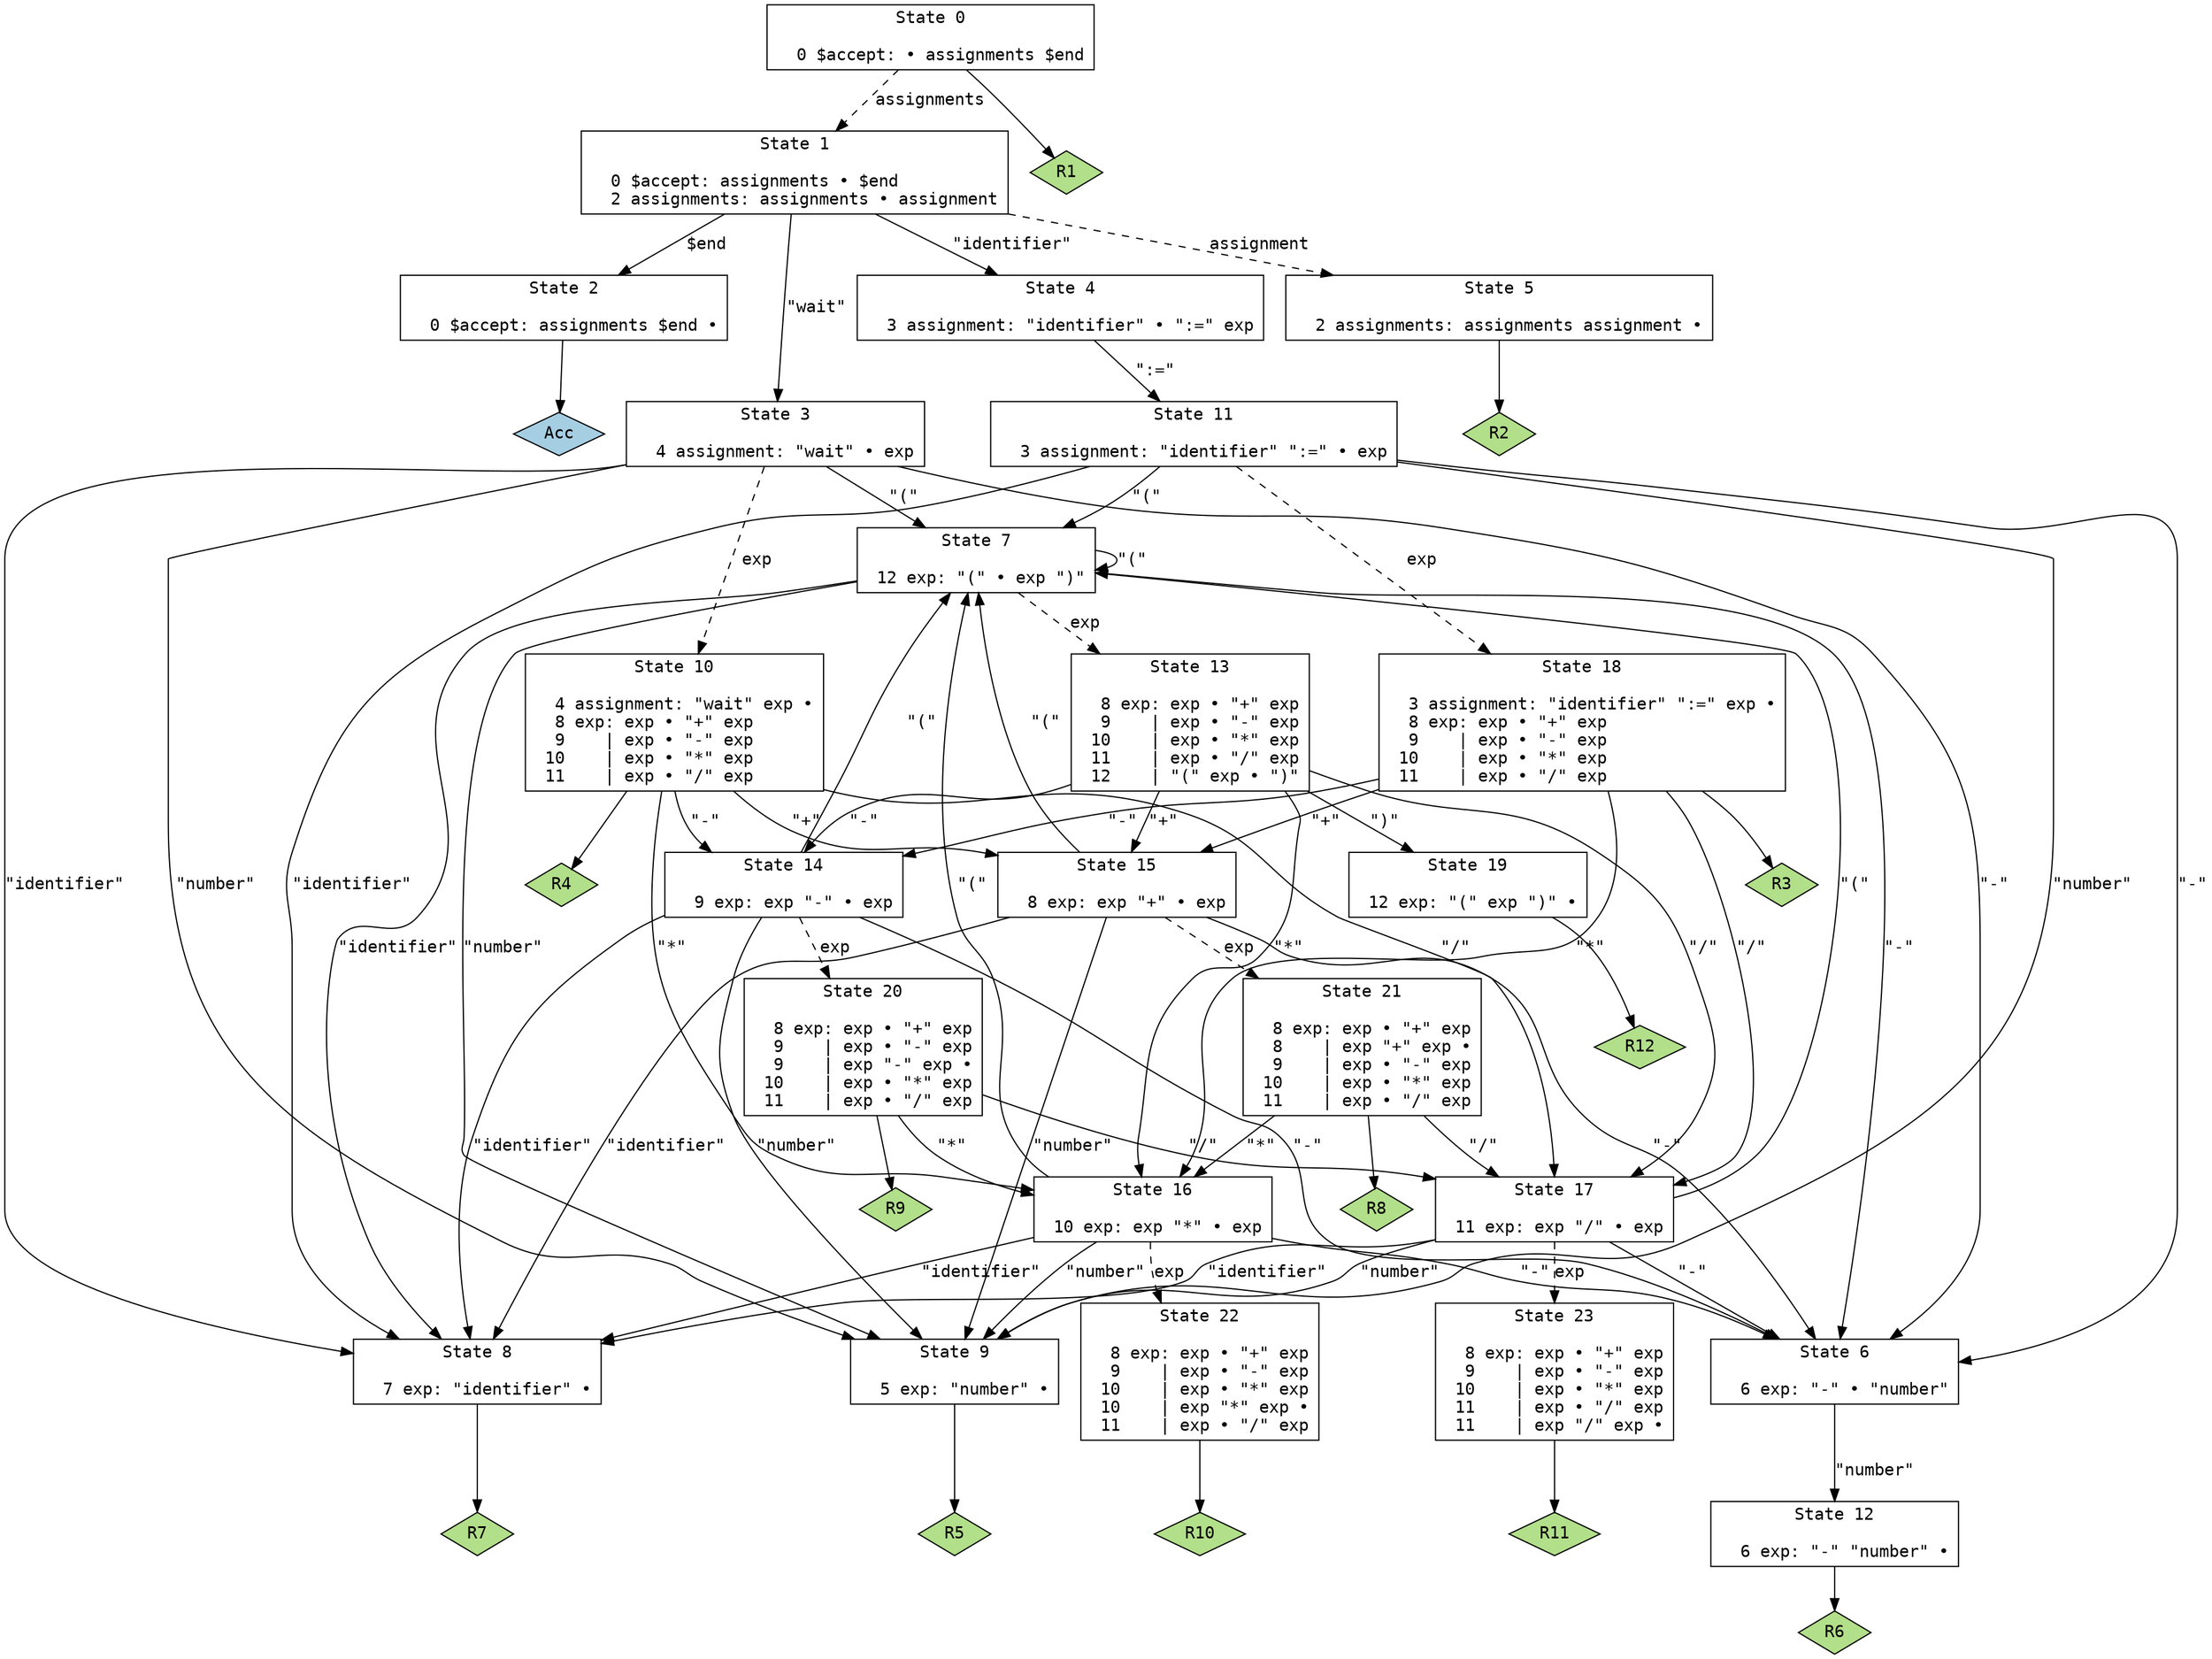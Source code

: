 // Generated by GNU Bison 3.8.2.
// Report bugs to <bug-bison@gnu.org>.
// Home page: <https://www.gnu.org/software/bison/>.

digraph "parser.yy"
{
  node [fontname = courier, shape = box, colorscheme = paired6]
  edge [fontname = courier]

  0 [label="State 0\n\l  0 $accept: • assignments $end\l"]
  0 -> 1 [style=dashed label="assignments"]
  0 -> "0R1" [style=solid]
 "0R1" [label="R1", fillcolor=3, shape=diamond, style=filled]
  1 [label="State 1\n\l  0 $accept: assignments • $end\l  2 assignments: assignments • assignment\l"]
  1 -> 2 [style=solid label="$end"]
  1 -> 3 [style=solid label="\"wait\""]
  1 -> 4 [style=solid label="\"identifier\""]
  1 -> 5 [style=dashed label="assignment"]
  2 [label="State 2\n\l  0 $accept: assignments $end •\l"]
  2 -> "2R0" [style=solid]
 "2R0" [label="Acc", fillcolor=1, shape=diamond, style=filled]
  3 [label="State 3\n\l  4 assignment: \"wait\" • exp\l"]
  3 -> 6 [style=solid label="\"-\""]
  3 -> 7 [style=solid label="\"(\""]
  3 -> 8 [style=solid label="\"identifier\""]
  3 -> 9 [style=solid label="\"number\""]
  3 -> 10 [style=dashed label="exp"]
  4 [label="State 4\n\l  3 assignment: \"identifier\" • \":=\" exp\l"]
  4 -> 11 [style=solid label="\":=\""]
  5 [label="State 5\n\l  2 assignments: assignments assignment •\l"]
  5 -> "5R2" [style=solid]
 "5R2" [label="R2", fillcolor=3, shape=diamond, style=filled]
  6 [label="State 6\n\l  6 exp: \"-\" • \"number\"\l"]
  6 -> 12 [style=solid label="\"number\""]
  7 [label="State 7\n\l 12 exp: \"(\" • exp \")\"\l"]
  7 -> 6 [style=solid label="\"-\""]
  7 -> 7 [style=solid label="\"(\""]
  7 -> 8 [style=solid label="\"identifier\""]
  7 -> 9 [style=solid label="\"number\""]
  7 -> 13 [style=dashed label="exp"]
  8 [label="State 8\n\l  7 exp: \"identifier\" •\l"]
  8 -> "8R7" [style=solid]
 "8R7" [label="R7", fillcolor=3, shape=diamond, style=filled]
  9 [label="State 9\n\l  5 exp: \"number\" •\l"]
  9 -> "9R5" [style=solid]
 "9R5" [label="R5", fillcolor=3, shape=diamond, style=filled]
  10 [label="State 10\n\l  4 assignment: \"wait\" exp •\l  8 exp: exp • \"+\" exp\l  9    | exp • \"-\" exp\l 10    | exp • \"*\" exp\l 11    | exp • \"/\" exp\l"]
  10 -> 14 [style=solid label="\"-\""]
  10 -> 15 [style=solid label="\"+\""]
  10 -> 16 [style=solid label="\"*\""]
  10 -> 17 [style=solid label="\"/\""]
  10 -> "10R4" [style=solid]
 "10R4" [label="R4", fillcolor=3, shape=diamond, style=filled]
  11 [label="State 11\n\l  3 assignment: \"identifier\" \":=\" • exp\l"]
  11 -> 6 [style=solid label="\"-\""]
  11 -> 7 [style=solid label="\"(\""]
  11 -> 8 [style=solid label="\"identifier\""]
  11 -> 9 [style=solid label="\"number\""]
  11 -> 18 [style=dashed label="exp"]
  12 [label="State 12\n\l  6 exp: \"-\" \"number\" •\l"]
  12 -> "12R6" [style=solid]
 "12R6" [label="R6", fillcolor=3, shape=diamond, style=filled]
  13 [label="State 13\n\l  8 exp: exp • \"+\" exp\l  9    | exp • \"-\" exp\l 10    | exp • \"*\" exp\l 11    | exp • \"/\" exp\l 12    | \"(\" exp • \")\"\l"]
  13 -> 14 [style=solid label="\"-\""]
  13 -> 15 [style=solid label="\"+\""]
  13 -> 16 [style=solid label="\"*\""]
  13 -> 17 [style=solid label="\"/\""]
  13 -> 19 [style=solid label="\")\""]
  14 [label="State 14\n\l  9 exp: exp \"-\" • exp\l"]
  14 -> 6 [style=solid label="\"-\""]
  14 -> 7 [style=solid label="\"(\""]
  14 -> 8 [style=solid label="\"identifier\""]
  14 -> 9 [style=solid label="\"number\""]
  14 -> 20 [style=dashed label="exp"]
  15 [label="State 15\n\l  8 exp: exp \"+\" • exp\l"]
  15 -> 6 [style=solid label="\"-\""]
  15 -> 7 [style=solid label="\"(\""]
  15 -> 8 [style=solid label="\"identifier\""]
  15 -> 9 [style=solid label="\"number\""]
  15 -> 21 [style=dashed label="exp"]
  16 [label="State 16\n\l 10 exp: exp \"*\" • exp\l"]
  16 -> 6 [style=solid label="\"-\""]
  16 -> 7 [style=solid label="\"(\""]
  16 -> 8 [style=solid label="\"identifier\""]
  16 -> 9 [style=solid label="\"number\""]
  16 -> 22 [style=dashed label="exp"]
  17 [label="State 17\n\l 11 exp: exp \"/\" • exp\l"]
  17 -> 6 [style=solid label="\"-\""]
  17 -> 7 [style=solid label="\"(\""]
  17 -> 8 [style=solid label="\"identifier\""]
  17 -> 9 [style=solid label="\"number\""]
  17 -> 23 [style=dashed label="exp"]
  18 [label="State 18\n\l  3 assignment: \"identifier\" \":=\" exp •\l  8 exp: exp • \"+\" exp\l  9    | exp • \"-\" exp\l 10    | exp • \"*\" exp\l 11    | exp • \"/\" exp\l"]
  18 -> 14 [style=solid label="\"-\""]
  18 -> 15 [style=solid label="\"+\""]
  18 -> 16 [style=solid label="\"*\""]
  18 -> 17 [style=solid label="\"/\""]
  18 -> "18R3" [style=solid]
 "18R3" [label="R3", fillcolor=3, shape=diamond, style=filled]
  19 [label="State 19\n\l 12 exp: \"(\" exp \")\" •\l"]
  19 -> "19R12" [style=solid]
 "19R12" [label="R12", fillcolor=3, shape=diamond, style=filled]
  20 [label="State 20\n\l  8 exp: exp • \"+\" exp\l  9    | exp • \"-\" exp\l  9    | exp \"-\" exp •\l 10    | exp • \"*\" exp\l 11    | exp • \"/\" exp\l"]
  20 -> 16 [style=solid label="\"*\""]
  20 -> 17 [style=solid label="\"/\""]
  20 -> "20R9" [style=solid]
 "20R9" [label="R9", fillcolor=3, shape=diamond, style=filled]
  21 [label="State 21\n\l  8 exp: exp • \"+\" exp\l  8    | exp \"+\" exp •\l  9    | exp • \"-\" exp\l 10    | exp • \"*\" exp\l 11    | exp • \"/\" exp\l"]
  21 -> 16 [style=solid label="\"*\""]
  21 -> 17 [style=solid label="\"/\""]
  21 -> "21R8" [style=solid]
 "21R8" [label="R8", fillcolor=3, shape=diamond, style=filled]
  22 [label="State 22\n\l  8 exp: exp • \"+\" exp\l  9    | exp • \"-\" exp\l 10    | exp • \"*\" exp\l 10    | exp \"*\" exp •\l 11    | exp • \"/\" exp\l"]
  22 -> "22R10" [style=solid]
 "22R10" [label="R10", fillcolor=3, shape=diamond, style=filled]
  23 [label="State 23\n\l  8 exp: exp • \"+\" exp\l  9    | exp • \"-\" exp\l 10    | exp • \"*\" exp\l 11    | exp • \"/\" exp\l 11    | exp \"/\" exp •\l"]
  23 -> "23R11" [style=solid]
 "23R11" [label="R11", fillcolor=3, shape=diamond, style=filled]
}
